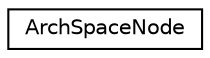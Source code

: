 digraph "Graphical Class Hierarchy"
{
 // LATEX_PDF_SIZE
  edge [fontname="Helvetica",fontsize="10",labelfontname="Helvetica",labelfontsize="10"];
  node [fontname="Helvetica",fontsize="10",shape=record];
  rankdir="LR";
  Node0 [label="ArchSpaceNode",height=0.2,width=0.4,color="black", fillcolor="white", style="filled",URL="$classArchSpaceNode.html",tooltip=" "];
}
